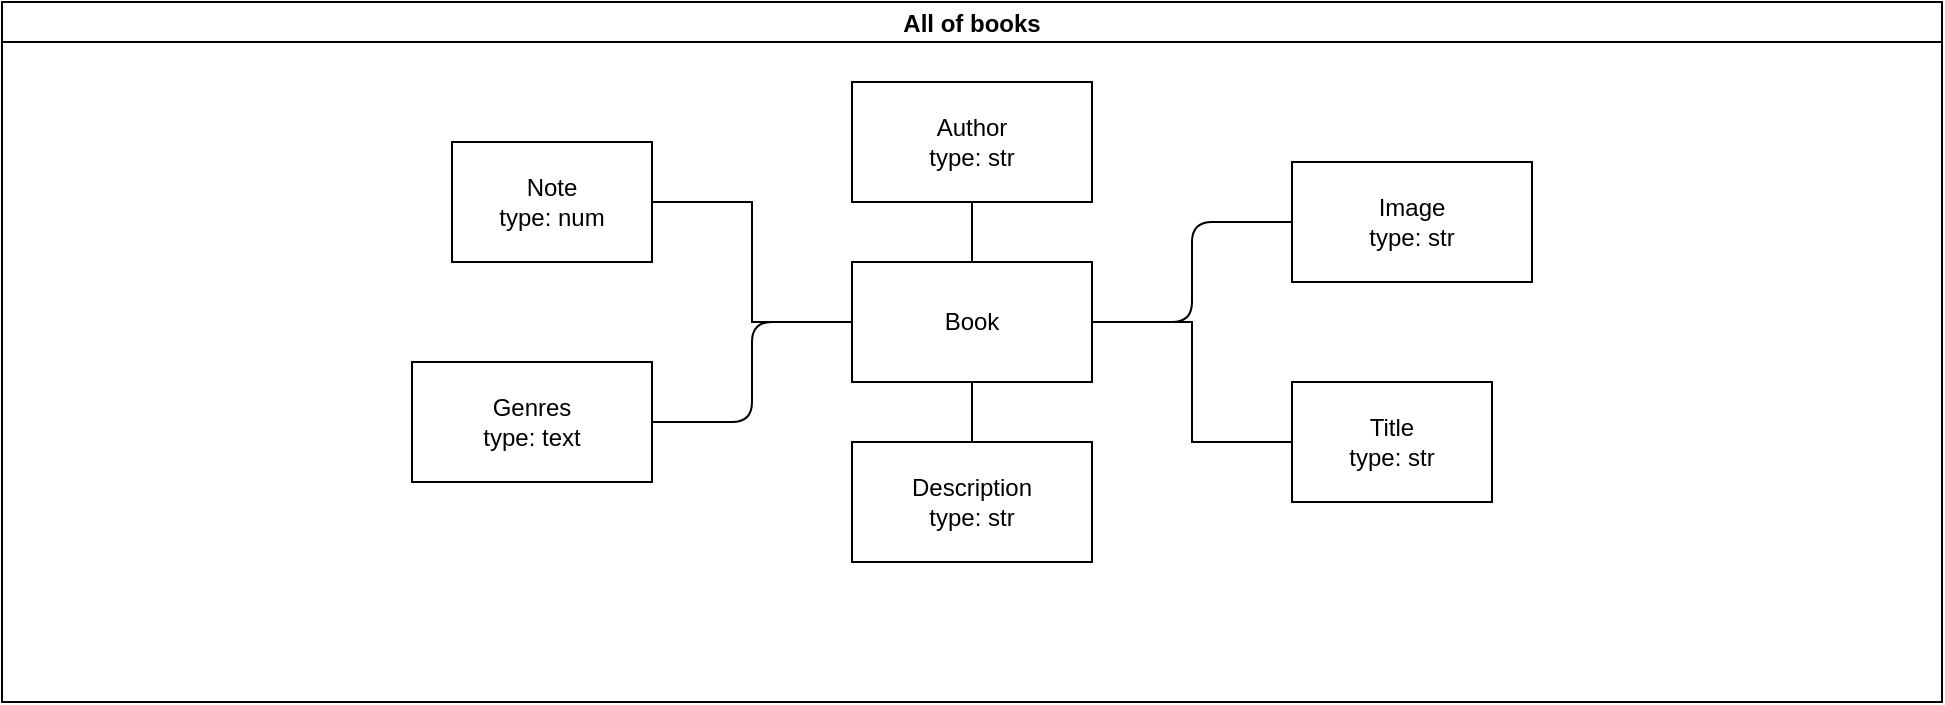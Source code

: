 <mxfile>
    <diagram id="dT4eaH6bii9O6tbr7AXM" name="Page-1">
        <mxGraphModel dx="1879" dy="392" grid="1" gridSize="10" guides="1" tooltips="1" connect="1" arrows="1" fold="1" page="1" pageScale="1" pageWidth="850" pageHeight="1100" math="0" shadow="0">
            <root>
                <mxCell id="0"/>
                <mxCell id="1" parent="0"/>
                <mxCell id="24" value="All of books" style="swimlane;startSize=20;horizontal=1;containerType=tree;newEdgeStyle={&quot;edgeStyle&quot;:&quot;elbowEdgeStyle&quot;,&quot;startArrow&quot;:&quot;none&quot;,&quot;endArrow&quot;:&quot;none&quot;};gradientColor=none;swimlaneFillColor=default;" parent="1" vertex="1">
                    <mxGeometry x="-500" y="80" width="970" height="350" as="geometry"/>
                </mxCell>
                <mxCell id="25" value="" style="edgeStyle=elbowEdgeStyle;elbow=vertical;sourcePerimeterSpacing=0;targetPerimeterSpacing=0;startArrow=none;endArrow=none;rounded=0;curved=0;" parent="24" source="27" target="28" edge="1">
                    <mxGeometry relative="1" as="geometry"/>
                </mxCell>
                <mxCell id="26" value="" style="edgeStyle=elbowEdgeStyle;elbow=vertical;sourcePerimeterSpacing=0;targetPerimeterSpacing=0;startArrow=none;endArrow=none;rounded=0;curved=0;" parent="24" source="27" target="29" edge="1">
                    <mxGeometry relative="1" as="geometry"/>
                </mxCell>
                <UserObject label="Book" treeRoot="1" id="27">
                    <mxCell style="whiteSpace=wrap;html=1;align=center;treeFolding=1;treeMoving=1;newEdgeStyle={&quot;edgeStyle&quot;:&quot;elbowEdgeStyle&quot;,&quot;startArrow&quot;:&quot;none&quot;,&quot;endArrow&quot;:&quot;none&quot;};" parent="24" vertex="1">
                        <mxGeometry x="425" y="130" width="120" height="60" as="geometry"/>
                    </mxCell>
                </UserObject>
                <mxCell id="28" value="Title&lt;br&gt;type: str" style="whiteSpace=wrap;html=1;align=center;verticalAlign=middle;treeFolding=1;treeMoving=1;newEdgeStyle={&quot;edgeStyle&quot;:&quot;elbowEdgeStyle&quot;,&quot;startArrow&quot;:&quot;none&quot;,&quot;endArrow&quot;:&quot;none&quot;};gradientColor=none;" parent="24" vertex="1">
                    <mxGeometry x="645" y="190" width="100" height="60" as="geometry"/>
                </mxCell>
                <mxCell id="29" value="Note&lt;br&gt;type: num" style="whiteSpace=wrap;html=1;align=center;verticalAlign=middle;treeFolding=1;treeMoving=1;newEdgeStyle={&quot;edgeStyle&quot;:&quot;elbowEdgeStyle&quot;,&quot;startArrow&quot;:&quot;none&quot;,&quot;endArrow&quot;:&quot;none&quot;};" parent="24" vertex="1">
                    <mxGeometry x="225" y="70" width="100" height="60" as="geometry"/>
                </mxCell>
                <mxCell id="30" value="" style="edgeStyle=elbowEdgeStyle;html=1;elbow=horizontal;startArrow=none;endArrow=none;" parent="24" source="27" target="31" edge="1">
                    <mxGeometry relative="1" as="geometry"/>
                </mxCell>
                <UserObject label="Genres&lt;br&gt;type: text" treeRoot="1" id="31">
                    <mxCell style="whiteSpace=wrap;html=1;align=center;treeFolding=1;treeMoving=1;newEdgeStyle={&quot;edgeStyle&quot;:&quot;elbowEdgeStyle&quot;,&quot;startArrow&quot;:&quot;none&quot;,&quot;endArrow&quot;:&quot;none&quot;};" parent="24" vertex="1">
                        <mxGeometry x="205" y="180" width="120" height="60" as="geometry"/>
                    </mxCell>
                </UserObject>
                <mxCell id="32" value="" style="edgeStyle=elbowEdgeStyle;html=1;elbow=horizontal;startArrow=none;endArrow=none;" parent="24" source="27" target="33" edge="1">
                    <mxGeometry relative="1" as="geometry"/>
                </mxCell>
                <UserObject label="Image&lt;div&gt;&lt;span style=&quot;color: rgb(0, 0, 0);&quot;&gt;type: str&lt;/span&gt;&lt;/div&gt;" treeRoot="1" id="33">
                    <mxCell style="whiteSpace=wrap;html=1;align=center;treeFolding=1;treeMoving=1;newEdgeStyle={&quot;edgeStyle&quot;:&quot;elbowEdgeStyle&quot;,&quot;startArrow&quot;:&quot;none&quot;,&quot;endArrow&quot;:&quot;none&quot;};" parent="24" vertex="1">
                        <mxGeometry x="645" y="80" width="120" height="60" as="geometry"/>
                    </mxCell>
                </UserObject>
                <mxCell id="34" value="" style="edgeStyle=elbowEdgeStyle;html=1;elbow=vertical;startArrow=none;endArrow=none;" parent="24" source="27" target="35" edge="1">
                    <mxGeometry relative="1" as="geometry"/>
                </mxCell>
                <UserObject label="Description&lt;br&gt;type: str" treeRoot="1" id="35">
                    <mxCell style="whiteSpace=wrap;html=1;align=center;treeFolding=1;treeMoving=1;newEdgeStyle={&quot;edgeStyle&quot;:&quot;elbowEdgeStyle&quot;,&quot;startArrow&quot;:&quot;none&quot;,&quot;endArrow&quot;:&quot;none&quot;};" parent="24" vertex="1">
                        <mxGeometry x="425" y="220" width="120" height="60" as="geometry"/>
                    </mxCell>
                </UserObject>
                <mxCell id="36" value="" style="edgeStyle=elbowEdgeStyle;html=1;elbow=horizontal;startArrow=none;endArrow=none;" edge="1" source="27" target="37" parent="24">
                    <mxGeometry relative="1" as="geometry"/>
                </mxCell>
                <UserObject label="Author&lt;br&gt;type: str" treeRoot="1" id="37">
                    <mxCell style="whiteSpace=wrap;html=1;align=center;treeFolding=1;treeMoving=1;newEdgeStyle={&quot;edgeStyle&quot;:&quot;elbowEdgeStyle&quot;,&quot;startArrow&quot;:&quot;none&quot;,&quot;endArrow&quot;:&quot;none&quot;};" vertex="1" parent="24">
                        <mxGeometry x="425" y="40" width="120" height="60" as="geometry"/>
                    </mxCell>
                </UserObject>
            </root>
        </mxGraphModel>
    </diagram>
</mxfile>
